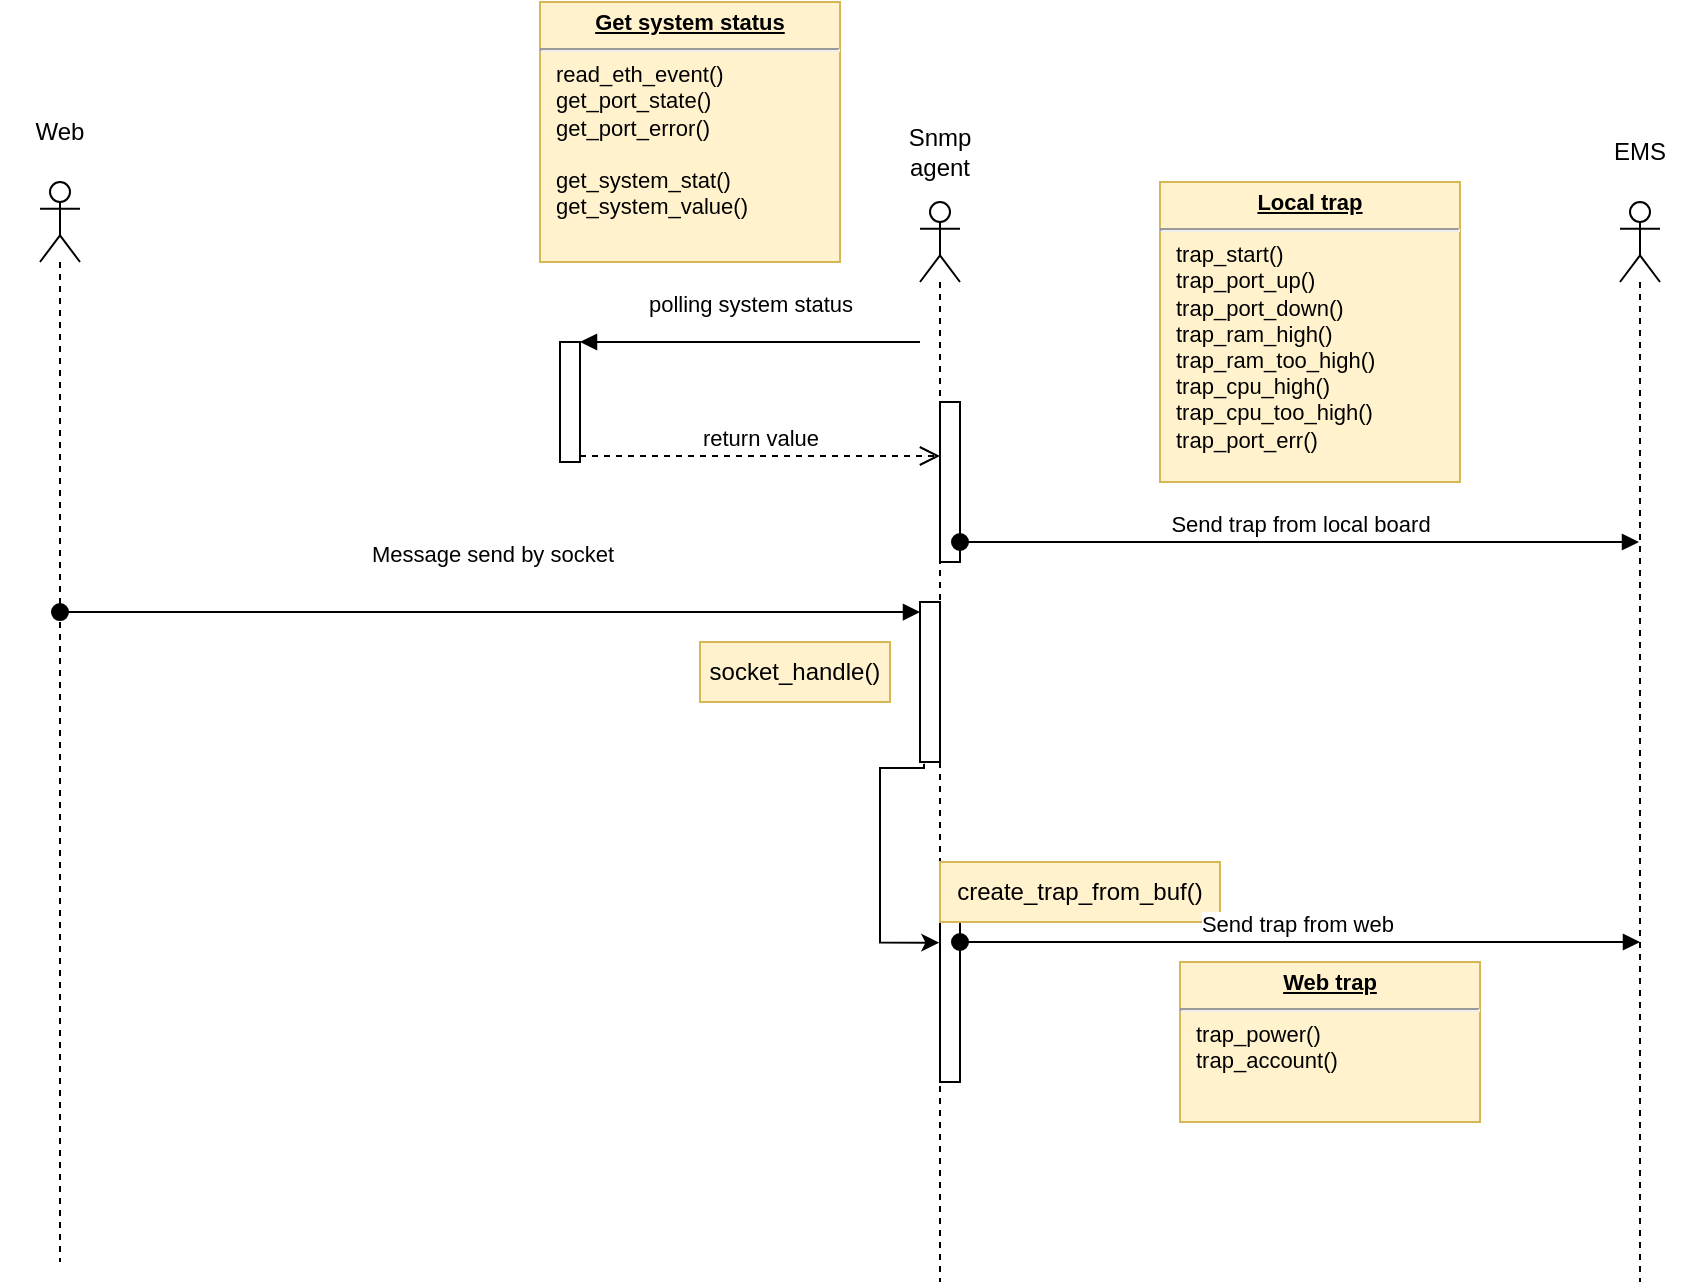 <mxfile version="15.5.6" type="device" pages="2"><diagram id="S7dwLVMiAMWQixWO3_Pk" name="data_flow"><mxGraphModel dx="2272" dy="1862" grid="1" gridSize="10" guides="1" tooltips="1" connect="0" arrows="1" fold="1" page="1" pageScale="1" pageWidth="850" pageHeight="1100" math="0" shadow="0"><root><mxCell id="0"/><mxCell id="1" parent="0"/><mxCell id="Tv1XIW76v_QS3wrG-9Sy-3" value="" style="shape=umlLifeline;participant=umlActor;perimeter=lifelinePerimeter;whiteSpace=wrap;html=1;container=1;collapsible=0;recursiveResize=0;verticalAlign=top;spacingTop=36;outlineConnect=0;" parent="1" vertex="1"><mxGeometry x="330" y="60" width="20" height="540" as="geometry"/></mxCell><mxCell id="Tv1XIW76v_QS3wrG-9Sy-13" value="" style="html=1;points=[];perimeter=orthogonalPerimeter;" parent="Tv1XIW76v_QS3wrG-9Sy-3" vertex="1"><mxGeometry y="200" width="10" height="80" as="geometry"/></mxCell><mxCell id="Tv1XIW76v_QS3wrG-9Sy-18" value="" style="html=1;points=[];perimeter=orthogonalPerimeter;" parent="Tv1XIW76v_QS3wrG-9Sy-3" vertex="1"><mxGeometry x="10" y="360" width="10" height="80" as="geometry"/></mxCell><mxCell id="Tv1XIW76v_QS3wrG-9Sy-20" style="edgeStyle=orthogonalEdgeStyle;rounded=0;orthogonalLoop=1;jettySize=auto;html=1;entryX=-0.033;entryY=0.129;entryDx=0;entryDy=0;exitX=0.202;exitY=1.011;exitDx=0;exitDy=0;exitPerimeter=0;entryPerimeter=0;" parent="Tv1XIW76v_QS3wrG-9Sy-3" source="Tv1XIW76v_QS3wrG-9Sy-13" target="Tv1XIW76v_QS3wrG-9Sy-18" edge="1"><mxGeometry relative="1" as="geometry"><Array as="points"><mxPoint x="2" y="283"/><mxPoint x="-20" y="283"/><mxPoint x="-20" y="370"/></Array></mxGeometry></mxCell><mxCell id="Tv1XIW76v_QS3wrG-9Sy-4" value="" style="shape=umlLifeline;participant=umlActor;perimeter=lifelinePerimeter;whiteSpace=wrap;html=1;container=1;collapsible=0;recursiveResize=0;verticalAlign=top;spacingTop=36;outlineConnect=0;" parent="1" vertex="1"><mxGeometry x="680" y="60" width="20" height="540" as="geometry"/></mxCell><mxCell id="Tv1XIW76v_QS3wrG-9Sy-6" value="" style="html=1;points=[];perimeter=orthogonalPerimeter;" parent="1" vertex="1"><mxGeometry x="150" y="130" width="10" height="60" as="geometry"/></mxCell><mxCell id="Tv1XIW76v_QS3wrG-9Sy-7" value="polling system status" style="html=1;verticalAlign=bottom;endArrow=block;entryX=1;entryY=0;rounded=0;" parent="1" target="Tv1XIW76v_QS3wrG-9Sy-6" edge="1"><mxGeometry y="-10" relative="1" as="geometry"><mxPoint x="330" y="130" as="sourcePoint"/><mxPoint as="offset"/></mxGeometry></mxCell><mxCell id="Tv1XIW76v_QS3wrG-9Sy-8" value="return value" style="html=1;verticalAlign=bottom;endArrow=open;dashed=1;endSize=8;exitX=1;exitY=0.95;rounded=0;" parent="1" source="Tv1XIW76v_QS3wrG-9Sy-6" edge="1"><mxGeometry relative="1" as="geometry"><mxPoint x="340" y="187" as="targetPoint"/></mxGeometry></mxCell><mxCell id="Tv1XIW76v_QS3wrG-9Sy-9" value="" style="shape=umlLifeline;participant=umlActor;perimeter=lifelinePerimeter;whiteSpace=wrap;html=1;container=1;collapsible=0;recursiveResize=0;verticalAlign=top;spacingTop=36;outlineConnect=0;" parent="1" vertex="1"><mxGeometry x="-110" y="50" width="20" height="540" as="geometry"/></mxCell><mxCell id="Tv1XIW76v_QS3wrG-9Sy-10" value="Web" style="text;html=1;strokeColor=none;fillColor=none;align=center;verticalAlign=middle;whiteSpace=wrap;rounded=0;" parent="1" vertex="1"><mxGeometry x="-130" y="10" width="60" height="30" as="geometry"/></mxCell><mxCell id="Tv1XIW76v_QS3wrG-9Sy-11" value="Snmp agent" style="text;html=1;strokeColor=none;fillColor=none;align=center;verticalAlign=middle;whiteSpace=wrap;rounded=0;" parent="1" vertex="1"><mxGeometry x="310" y="20" width="60" height="30" as="geometry"/></mxCell><mxCell id="Tv1XIW76v_QS3wrG-9Sy-12" value="EMS" style="text;html=1;strokeColor=none;fillColor=none;align=center;verticalAlign=middle;whiteSpace=wrap;rounded=0;" parent="1" vertex="1"><mxGeometry x="660" y="20" width="60" height="30" as="geometry"/></mxCell><mxCell id="Tv1XIW76v_QS3wrG-9Sy-14" value="Message send by socket" style="html=1;verticalAlign=bottom;startArrow=oval;endArrow=block;startSize=8;rounded=0;entryX=0;entryY=0.063;entryDx=0;entryDy=0;entryPerimeter=0;" parent="1" source="Tv1XIW76v_QS3wrG-9Sy-9" target="Tv1XIW76v_QS3wrG-9Sy-13" edge="1"><mxGeometry x="0.002" y="20" relative="1" as="geometry"><mxPoint x="270" y="260" as="sourcePoint"/><mxPoint as="offset"/></mxGeometry></mxCell><mxCell id="Tv1XIW76v_QS3wrG-9Sy-15" value="socket_handle()" style="text;html=1;strokeColor=#d6b656;fillColor=#fff2cc;align=center;verticalAlign=middle;whiteSpace=wrap;rounded=0;" parent="1" vertex="1"><mxGeometry x="220" y="280" width="95" height="30" as="geometry"/></mxCell><mxCell id="Tv1XIW76v_QS3wrG-9Sy-17" value="create_trap_from_buf()" style="text;html=1;strokeColor=#d6b656;fillColor=#fff2cc;align=center;verticalAlign=middle;whiteSpace=wrap;rounded=0;" parent="1" vertex="1"><mxGeometry x="340" y="390" width="140" height="30" as="geometry"/></mxCell><mxCell id="Tv1XIW76v_QS3wrG-9Sy-19" value="Send trap from web&amp;nbsp;" style="html=1;verticalAlign=bottom;startArrow=oval;startFill=1;endArrow=block;startSize=8;rounded=0;" parent="1" edge="1"><mxGeometry width="60" relative="1" as="geometry"><mxPoint x="350" y="430" as="sourcePoint"/><mxPoint x="690" y="430" as="targetPoint"/></mxGeometry></mxCell><mxCell id="Tv1XIW76v_QS3wrG-9Sy-22" value="" style="html=1;points=[];perimeter=orthogonalPerimeter;" parent="1" vertex="1"><mxGeometry x="340" y="160" width="10" height="80" as="geometry"/></mxCell><mxCell id="Tv1XIW76v_QS3wrG-9Sy-27" value="Send trap from local board" style="html=1;verticalAlign=bottom;startArrow=oval;startFill=1;endArrow=block;startSize=8;rounded=0;" parent="1" target="Tv1XIW76v_QS3wrG-9Sy-4" edge="1"><mxGeometry width="60" relative="1" as="geometry"><mxPoint x="350" y="230" as="sourcePoint"/><mxPoint x="410" y="230" as="targetPoint"/></mxGeometry></mxCell><mxCell id="Tv1XIW76v_QS3wrG-9Sy-34" value="&lt;p style=&quot;margin: 4px 0px 0px ; text-align: center ; text-decoration: underline ; font-size: 11px&quot;&gt;&lt;b&gt;&lt;font style=&quot;font-size: 11px&quot;&gt;Local trap&lt;/font&gt;&lt;/b&gt;&lt;/p&gt;&lt;hr style=&quot;font-size: 11px&quot;&gt;&lt;p style=&quot;margin: 0px 0px 0px 8px ; font-size: 11px&quot;&gt;&lt;font style=&quot;font-size: 11px&quot;&gt;trap_start()&lt;br&gt;trap_port_up()&lt;br&gt;trap_port_down()&lt;/font&gt;&lt;/p&gt;&lt;p style=&quot;margin: 0px 0px 0px 8px ; font-size: 11px&quot;&gt;&lt;font style=&quot;font-size: 11px&quot;&gt;trap_ram_high()&lt;/font&gt;&lt;/p&gt;&lt;p style=&quot;margin: 0px 0px 0px 8px ; font-size: 11px&quot;&gt;&lt;font style=&quot;font-size: 11px&quot;&gt;trap_ram_too_high()&lt;/font&gt;&lt;/p&gt;&lt;p style=&quot;margin: 0px 0px 0px 8px ; font-size: 11px&quot;&gt;&lt;font style=&quot;font-size: 11px&quot;&gt;trap_cpu_high()&lt;/font&gt;&lt;/p&gt;&lt;p style=&quot;margin: 0px 0px 0px 8px ; font-size: 11px&quot;&gt;&lt;font style=&quot;font-size: 11px&quot;&gt;trap_cpu_too_high()&lt;/font&gt;&lt;/p&gt;&lt;p style=&quot;margin: 0px 0px 0px 8px ; font-size: 11px&quot;&gt;&lt;font style=&quot;font-size: 11px&quot;&gt;trap_port_err()&lt;/font&gt;&lt;/p&gt;" style="verticalAlign=top;align=left;overflow=fill;fontSize=12;fontFamily=Helvetica;html=1;fillColor=#fff2cc;strokeColor=#d6b656;" parent="1" vertex="1"><mxGeometry x="450" y="50" width="150" height="150" as="geometry"/></mxCell><mxCell id="Tv1XIW76v_QS3wrG-9Sy-35" value="&lt;p style=&quot;margin: 4px 0px 0px ; text-align: center ; text-decoration: underline ; font-size: 11px&quot;&gt;&lt;b&gt;&lt;font style=&quot;font-size: 11px&quot;&gt;Web trap&lt;/font&gt;&lt;/b&gt;&lt;/p&gt;&lt;hr style=&quot;font-size: 11px&quot;&gt;&lt;p style=&quot;margin: 0px 0px 0px 8px ; font-size: 11px&quot;&gt;&lt;font style=&quot;font-size: 11px&quot;&gt;trap_power()&lt;/font&gt;&lt;/p&gt;&lt;p style=&quot;margin: 0px 0px 0px 8px ; font-size: 11px&quot;&gt;&lt;font style=&quot;font-size: 11px&quot;&gt;trap_account()&lt;br&gt;&lt;br&gt;&lt;/font&gt;&lt;/p&gt;" style="verticalAlign=top;align=left;overflow=fill;fontSize=12;fontFamily=Helvetica;html=1;fillColor=#fff2cc;strokeColor=#d6b656;" parent="1" vertex="1"><mxGeometry x="460" y="440" width="150" height="80" as="geometry"/></mxCell><mxCell id="Tv1XIW76v_QS3wrG-9Sy-36" value="&lt;p style=&quot;margin: 4px 0px 0px ; text-align: center ; text-decoration: underline ; font-size: 11px&quot;&gt;&lt;b&gt;Get system status&lt;/b&gt;&lt;/p&gt;&lt;hr style=&quot;font-size: 11px&quot;&gt;&lt;p style=&quot;margin: 0px 0px 0px 8px ; font-size: 11px&quot;&gt;&lt;font style=&quot;font-size: 11px&quot;&gt;read_eth_event()&lt;br&gt;get_port_state()&lt;/font&gt;&lt;/p&gt;&lt;p style=&quot;margin: 0px 0px 0px 8px ; font-size: 11px&quot;&gt;&lt;font style=&quot;font-size: 11px&quot;&gt;get_port_error()&lt;br&gt;&lt;br&gt;&lt;/font&gt;&lt;/p&gt;&lt;p style=&quot;margin: 0px 0px 0px 8px ; font-size: 11px&quot;&gt;get_system_stat()&lt;/p&gt;&lt;p style=&quot;margin: 0px 0px 0px 8px ; font-size: 11px&quot;&gt;get_system_value()&lt;/p&gt;" style="verticalAlign=top;align=left;overflow=fill;fontSize=12;fontFamily=Helvetica;html=1;fillColor=#fff2cc;strokeColor=#d6b656;" parent="1" vertex="1"><mxGeometry x="140" y="-40" width="150" height="130" as="geometry"/></mxCell></root></mxGraphModel></diagram><diagram id="vDiboYdOeq8GVjJrCijT" name="class diagram"><mxGraphModel dx="1422" dy="762" grid="1" gridSize="10" guides="1" tooltips="1" connect="1" arrows="1" fold="1" page="1" pageScale="1" pageWidth="850" pageHeight="1100" math="0" shadow="0"><root><mxCell id="hiKeq67teiwXY5Z5M_h_-0"/><mxCell id="hiKeq67teiwXY5Z5M_h_-1" parent="hiKeq67teiwXY5Z5M_h_-0"/></root></mxGraphModel></diagram></mxfile>